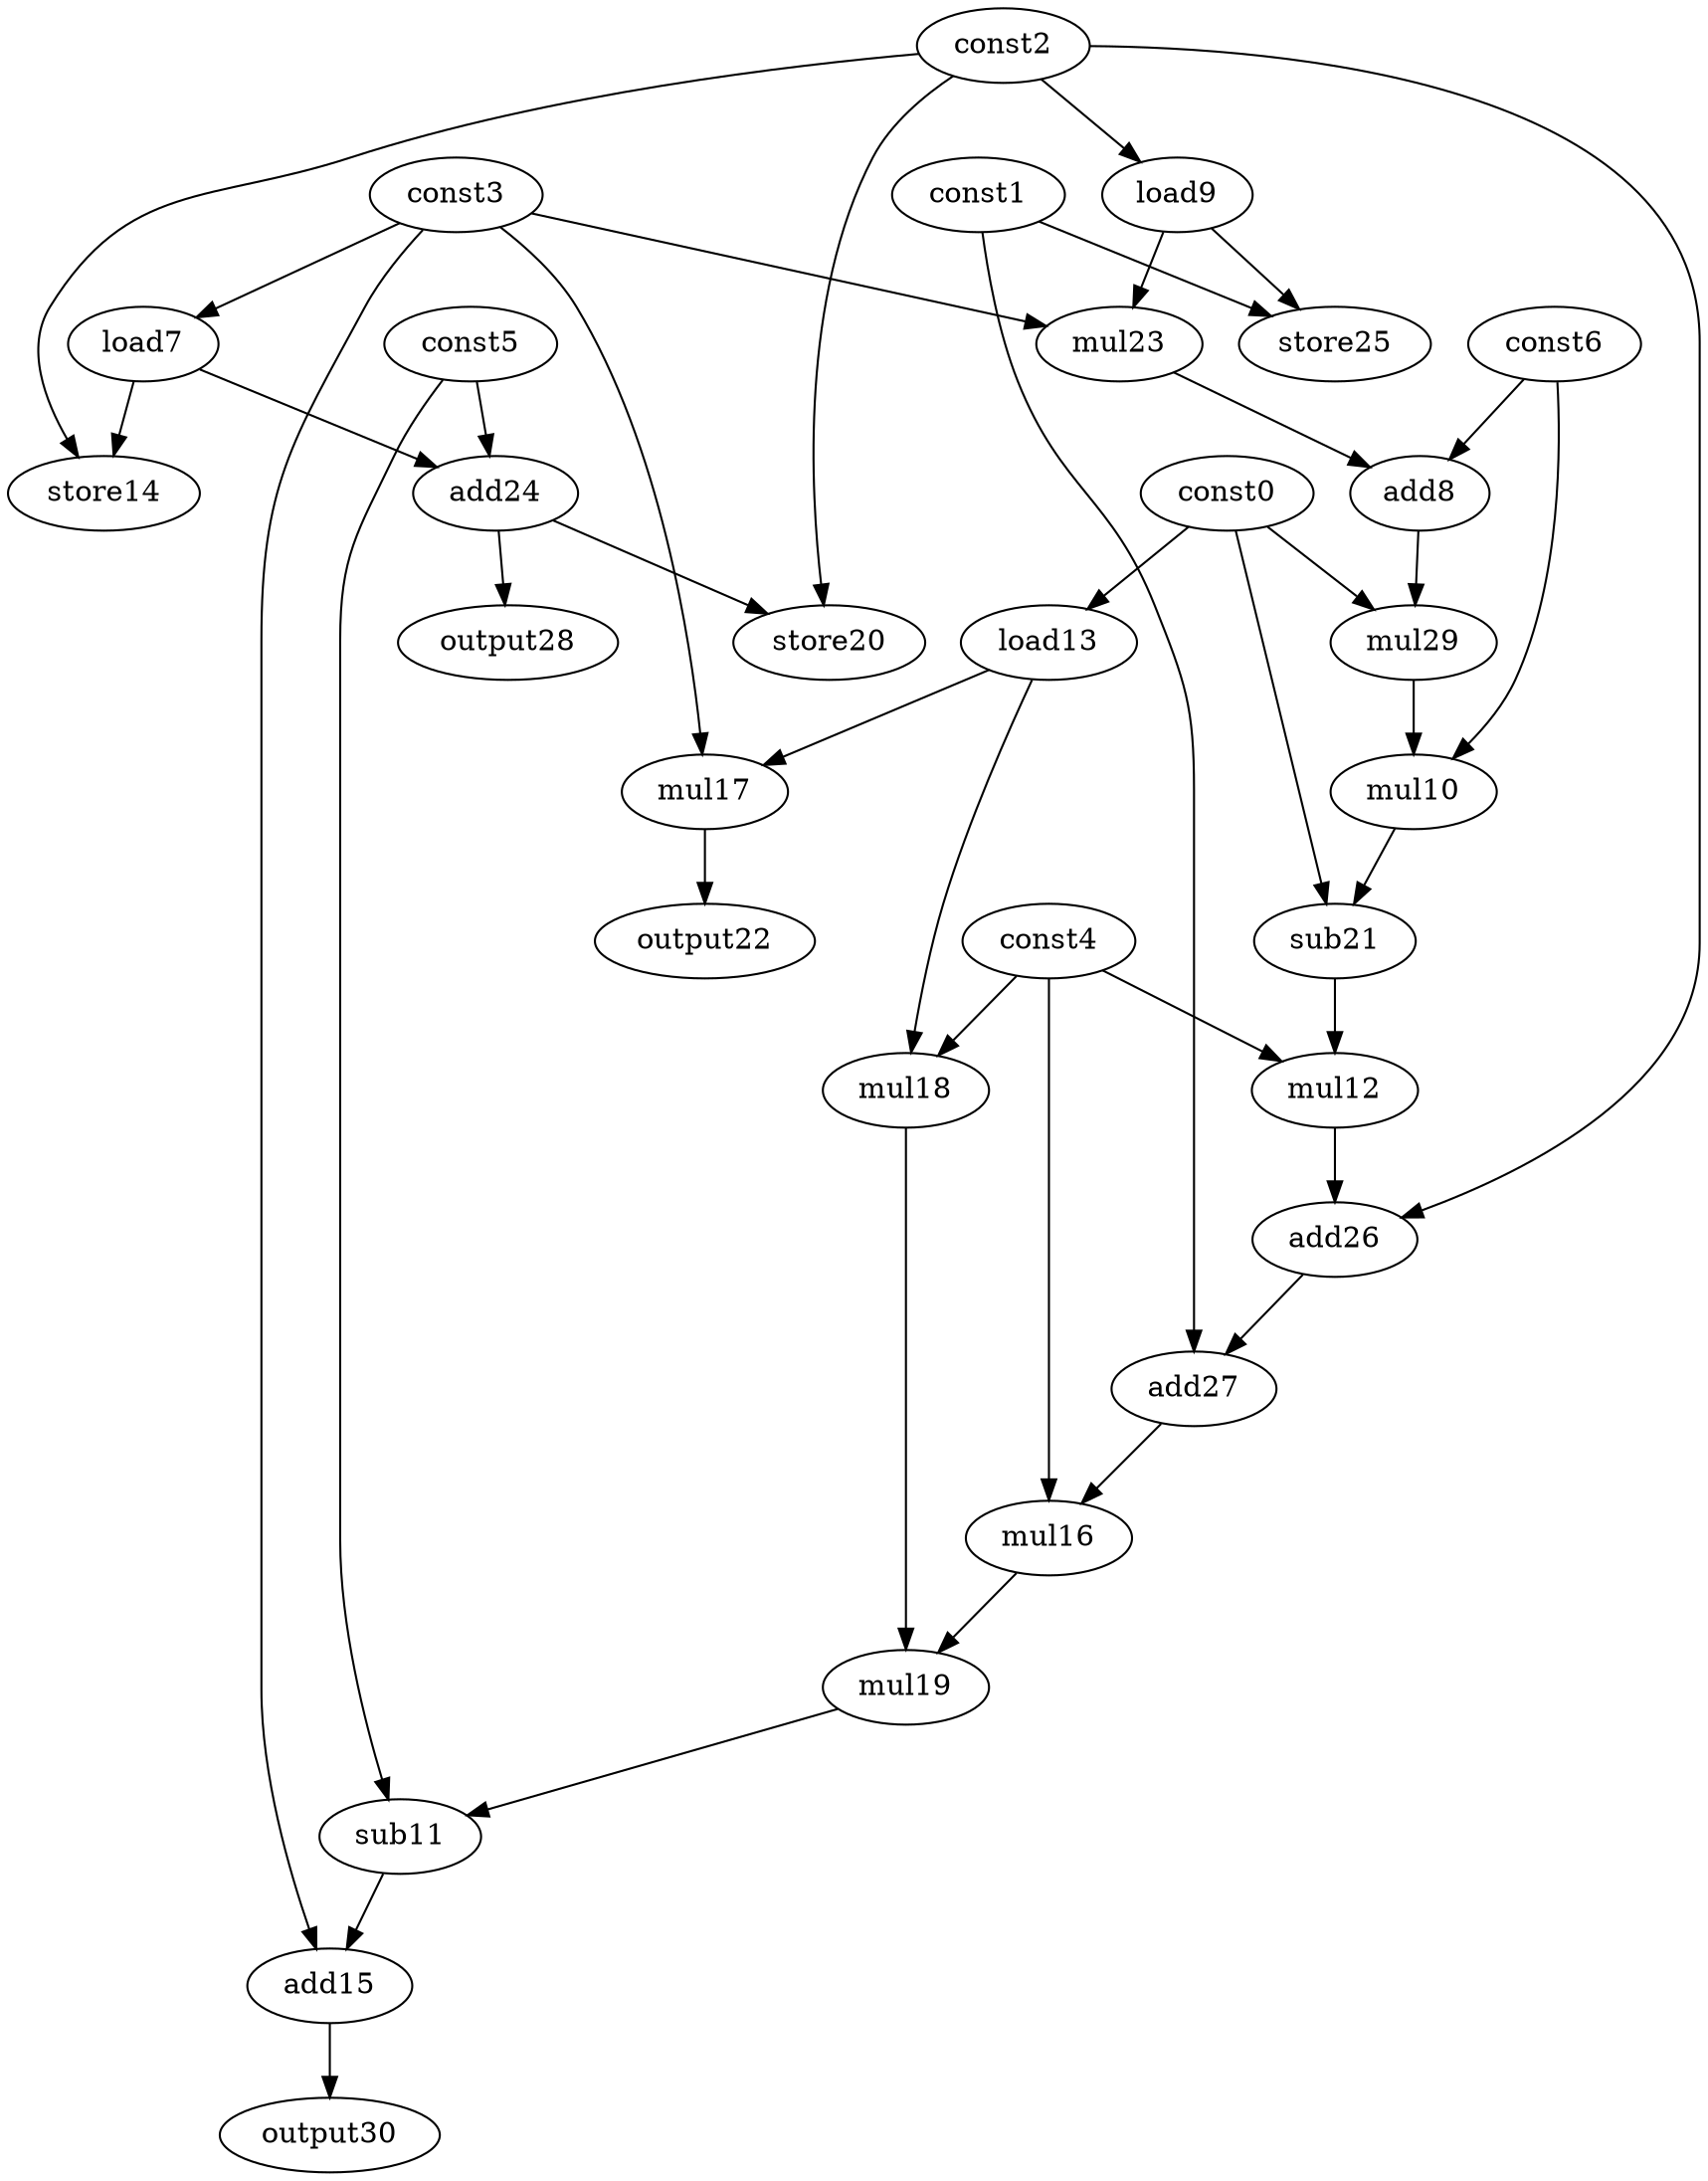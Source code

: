 digraph G { 
const0[opcode=const]; 
const1[opcode=const]; 
const2[opcode=const]; 
const3[opcode=const]; 
const4[opcode=const]; 
const5[opcode=const]; 
const6[opcode=const]; 
load7[opcode=load]; 
add8[opcode=add]; 
load9[opcode=load]; 
mul10[opcode=mul]; 
sub11[opcode=sub]; 
mul12[opcode=mul]; 
load13[opcode=load]; 
store14[opcode=store]; 
add15[opcode=add]; 
mul16[opcode=mul]; 
mul17[opcode=mul]; 
mul18[opcode=mul]; 
mul19[opcode=mul]; 
store20[opcode=store]; 
sub21[opcode=sub]; 
output22[opcode=output]; 
mul23[opcode=mul]; 
add24[opcode=add]; 
store25[opcode=store]; 
add26[opcode=add]; 
add27[opcode=add]; 
output28[opcode=output]; 
mul29[opcode=mul]; 
output30[opcode=output]; 
const3->load7[operand=0];
const2->load9[operand=0];
const0->load13[operand=0];
const2->store14[operand=0];
load7->store14[operand=1];
const3->mul17[operand=0];
load13->mul17[operand=1];
const4->mul18[operand=0];
load13->mul18[operand=1];
load9->mul23[operand=0];
const3->mul23[operand=1];
const5->add24[operand=0];
load7->add24[operand=1];
load9->store25[operand=0];
const1->store25[operand=1];
const6->add8[operand=0];
mul23->add8[operand=1];
add24->store20[operand=0];
const2->store20[operand=1];
mul17->output22[operand=0];
add24->output28[operand=0];
add8->mul29[operand=0];
const0->mul29[operand=1];
mul29->mul10[operand=0];
const6->mul10[operand=1];
const0->sub21[operand=0];
mul10->sub21[operand=1];
const4->mul12[operand=0];
sub21->mul12[operand=1];
const2->add26[operand=0];
mul12->add26[operand=1];
const1->add27[operand=0];
add26->add27[operand=1];
add27->mul16[operand=0];
const4->mul16[operand=1];
mul16->mul19[operand=0];
mul18->mul19[operand=1];
mul19->sub11[operand=0];
const5->sub11[operand=1];
const3->add15[operand=0];
sub11->add15[operand=1];
add15->output30[operand=0];
}
